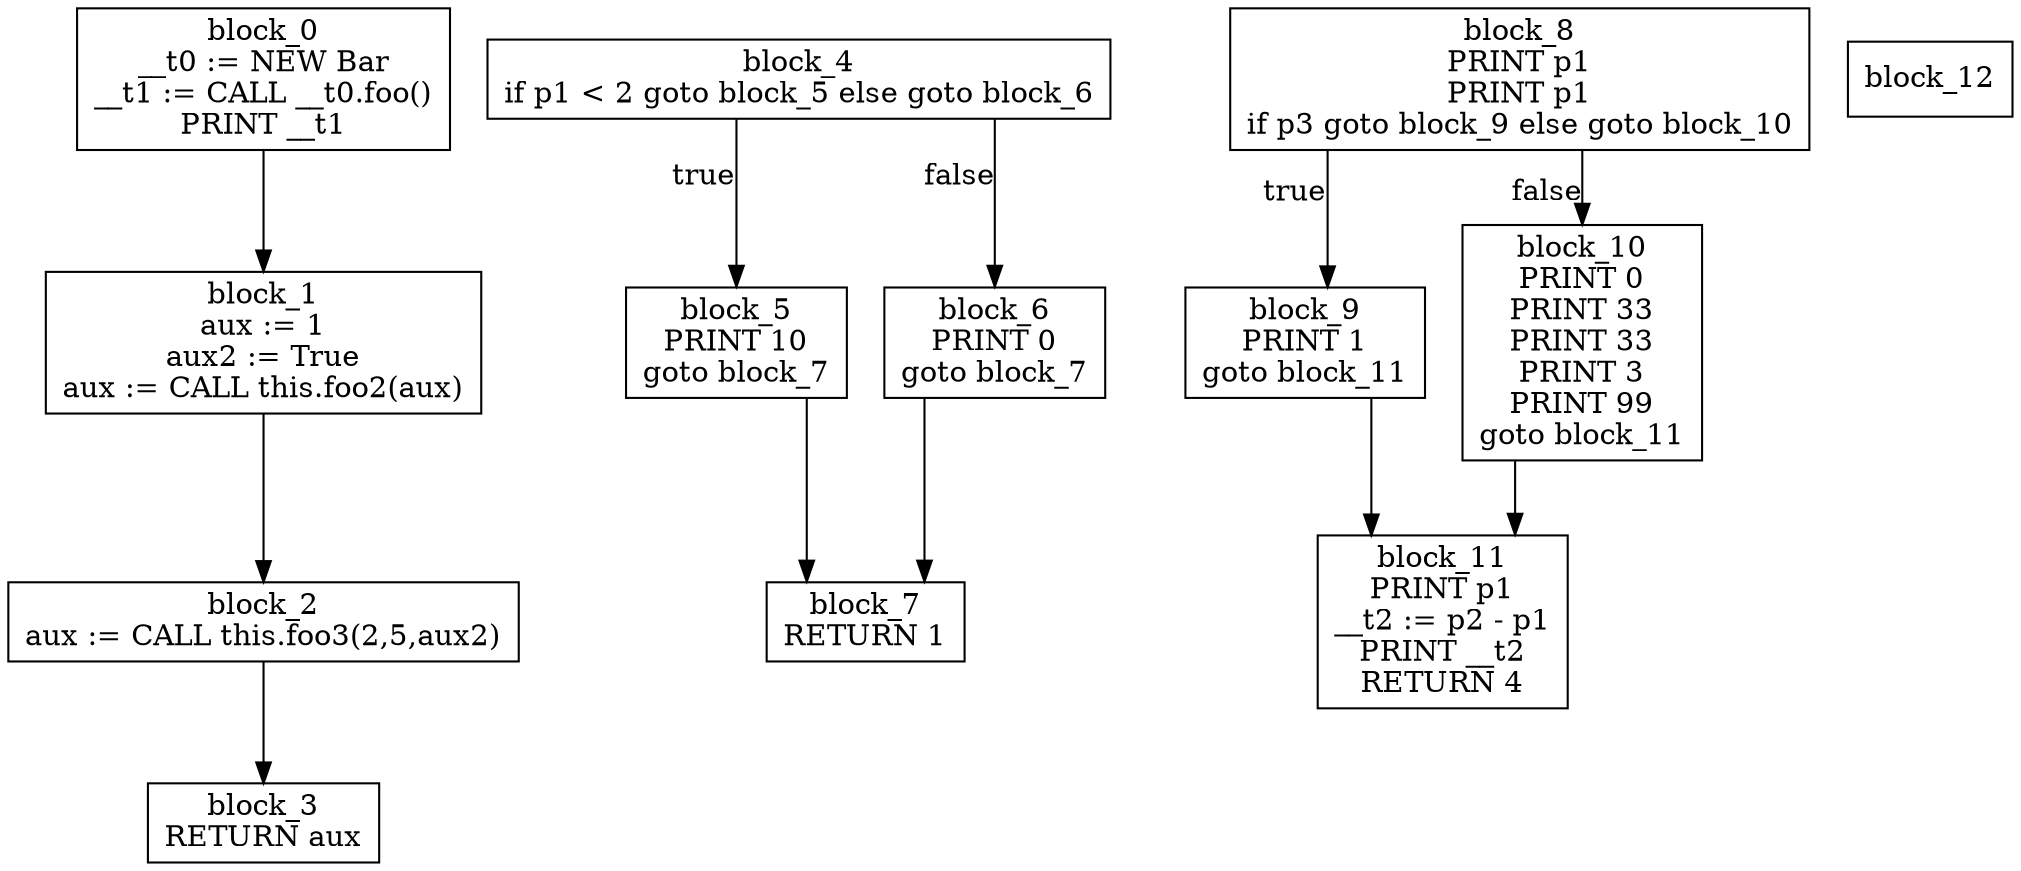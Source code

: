 digraph CFG {
graph [splines=ortho];
node [shape=box];
block_0 -> block_1;
block_0 [label="block_0\n__t0 := NEW Bar\n__t1 := CALL __t0.foo()\nPRINT __t1\n"];
block_1 -> block_2;
block_1 [label="block_1\naux := 1\naux2 := True\naux := CALL this.foo2(aux)\n"];
block_2 -> block_3;
block_2 [label="block_2\naux := CALL this.foo3(2,5,aux2)\n"];
block_3 [label="block_3\nRETURN aux\n"];
block_4 -> block_5 [xlabel="true"];
block_4 -> block_6 [xlabel="false"];
block_4 [label="block_4\nif p1 < 2 goto block_5 else goto block_6\n"];
block_5 -> block_7;
block_5 [label="block_5\nPRINT 10\ngoto block_7\n"];
block_6 -> block_7;
block_6 [label="block_6\nPRINT 0\ngoto block_7\n"];
block_7 [label="block_7\nRETURN 1\n"];
block_8 -> block_9 [xlabel="true"];
block_8 -> block_10 [xlabel="false"];
block_8 [label="block_8\nPRINT p1\nPRINT p1\nif p3 goto block_9 else goto block_10\n"];
block_9 -> block_11;
block_9 [label="block_9\nPRINT 1\ngoto block_11\n"];
block_10 -> block_11;
block_10 [label="block_10\nPRINT 0\nPRINT 33\nPRINT 33\nPRINT 3\nPRINT 99\ngoto block_11\n"];
block_11 [label="block_11\nPRINT p1\n__t2 := p2 - p1\nPRINT __t2\nRETURN 4\n"];
block_12 [label="block_12\n"];
}
